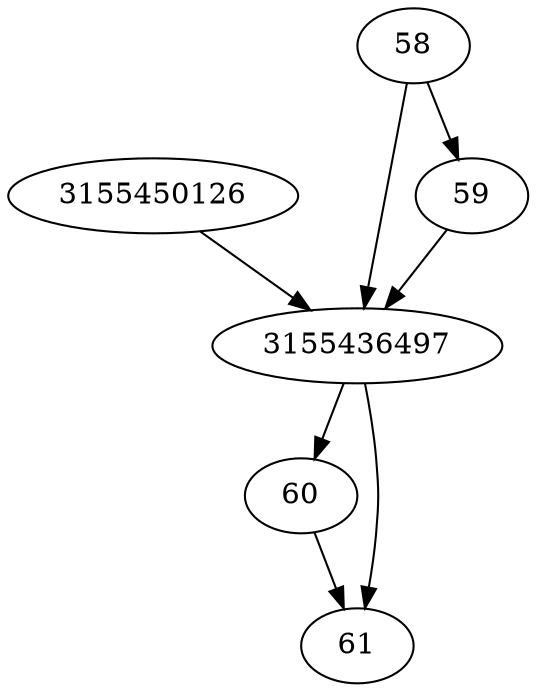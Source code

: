 strict digraph  {
3155450126;
3155436497;
58;
59;
60;
61;
3155450126 -> 3155436497;
3155436497 -> 60;
3155436497 -> 61;
58 -> 59;
58 -> 3155436497;
59 -> 3155436497;
60 -> 61;
}
